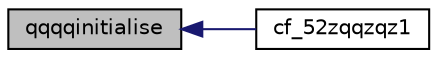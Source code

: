 digraph "qqqqinitialise"
{
  edge [fontname="Helvetica",fontsize="10",labelfontname="Helvetica",labelfontsize="10"];
  node [fontname="Helvetica",fontsize="10",shape=record];
  rankdir="LR";
  Node1659 [label="qqqqinitialise",height=0.2,width=0.4,color="black", fillcolor="grey75", style="filled", fontcolor="black"];
  Node1659 -> Node1660 [dir="back",color="midnightblue",fontsize="10",style="solid",fontname="Helvetica"];
  Node1660 [label="cf_52zqqzqz1",height=0.2,width=0.4,color="black", fillcolor="white", style="filled",URL="$inszt__cf_8c.html#af2fc07ca090ef22640664b022cb83772"];
}
